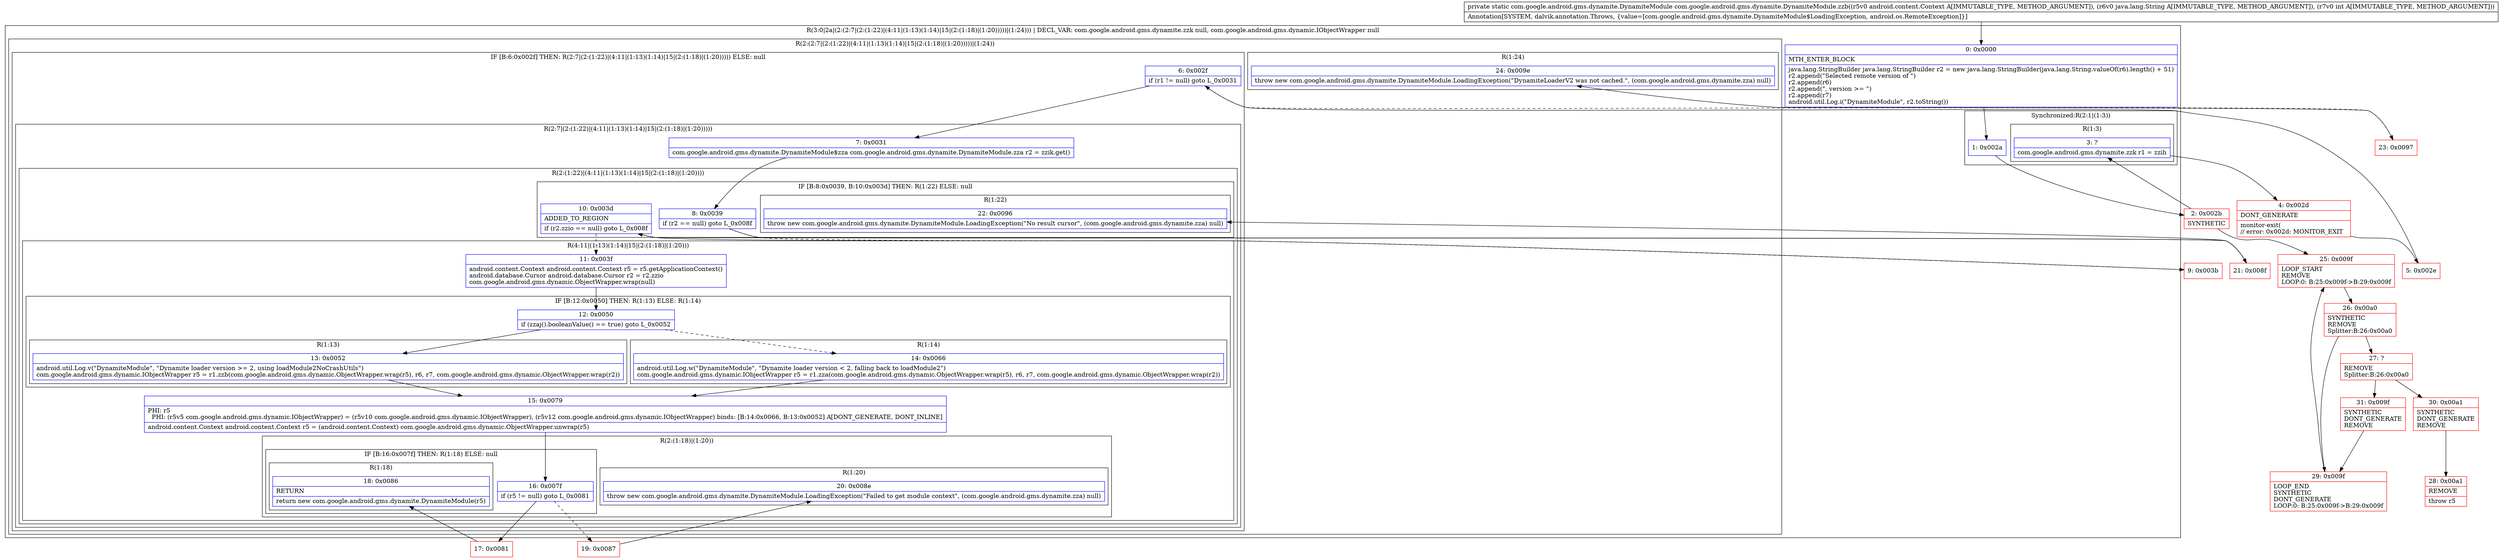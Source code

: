 digraph "CFG forcom.google.android.gms.dynamite.DynamiteModule.zzb(Landroid\/content\/Context;Ljava\/lang\/String;I)Lcom\/google\/android\/gms\/dynamite\/DynamiteModule;" {
subgraph cluster_Region_559155860 {
label = "R(3:0|2a|(2:(2:7|(2:(1:22)|(4:11|(1:13)(1:14)|15|(2:(1:18)|(1:20)))))|(1:24))) | DECL_VAR: com.google.android.gms.dynamite.zzk null, com.google.android.gms.dynamic.IObjectWrapper null\l";
node [shape=record,color=blue];
Node_0 [shape=record,label="{0\:\ 0x0000|MTH_ENTER_BLOCK\l|java.lang.StringBuilder java.lang.StringBuilder r2 = new java.lang.StringBuilder(java.lang.String.valueOf(r6).length() + 51)\lr2.append(\"Selected remote version of \")\lr2.append(r6)\lr2.append(\", version \>= \")\lr2.append(r7)\landroid.util.Log.i(\"DynamiteModule\", r2.toString())\l}"];
subgraph cluster_SynchronizedRegion_1357163772 {
label = "Synchronized:R(2:1|(1:3))";
node [shape=record,color=blue];
Node_1 [shape=record,label="{1\:\ 0x002a}"];
subgraph cluster_Region_1735553295 {
label = "R(1:3)";
node [shape=record,color=blue];
Node_3 [shape=record,label="{3\:\ ?|com.google.android.gms.dynamite.zzk r1 = zzih\l}"];
}
}
subgraph cluster_Region_1728003385 {
label = "R(2:(2:7|(2:(1:22)|(4:11|(1:13)(1:14)|15|(2:(1:18)|(1:20)))))|(1:24))";
node [shape=record,color=blue];
subgraph cluster_IfRegion_886966725 {
label = "IF [B:6:0x002f] THEN: R(2:7|(2:(1:22)|(4:11|(1:13)(1:14)|15|(2:(1:18)|(1:20))))) ELSE: null";
node [shape=record,color=blue];
Node_6 [shape=record,label="{6\:\ 0x002f|if (r1 != null) goto L_0x0031\l}"];
subgraph cluster_Region_1388525622 {
label = "R(2:7|(2:(1:22)|(4:11|(1:13)(1:14)|15|(2:(1:18)|(1:20)))))";
node [shape=record,color=blue];
Node_7 [shape=record,label="{7\:\ 0x0031|com.google.android.gms.dynamite.DynamiteModule$zza com.google.android.gms.dynamite.DynamiteModule.zza r2 = zzik.get()\l}"];
subgraph cluster_Region_2132096340 {
label = "R(2:(1:22)|(4:11|(1:13)(1:14)|15|(2:(1:18)|(1:20))))";
node [shape=record,color=blue];
subgraph cluster_IfRegion_379032458 {
label = "IF [B:8:0x0039, B:10:0x003d] THEN: R(1:22) ELSE: null";
node [shape=record,color=blue];
Node_8 [shape=record,label="{8\:\ 0x0039|if (r2 == null) goto L_0x008f\l}"];
Node_10 [shape=record,label="{10\:\ 0x003d|ADDED_TO_REGION\l|if (r2.zzio == null) goto L_0x008f\l}"];
subgraph cluster_Region_1821705768 {
label = "R(1:22)";
node [shape=record,color=blue];
Node_22 [shape=record,label="{22\:\ 0x0096|throw new com.google.android.gms.dynamite.DynamiteModule.LoadingException(\"No result cursor\", (com.google.android.gms.dynamite.zza) null)\l}"];
}
}
subgraph cluster_Region_1377224039 {
label = "R(4:11|(1:13)(1:14)|15|(2:(1:18)|(1:20)))";
node [shape=record,color=blue];
Node_11 [shape=record,label="{11\:\ 0x003f|android.content.Context android.content.Context r5 = r5.getApplicationContext()\landroid.database.Cursor android.database.Cursor r2 = r2.zzio\lcom.google.android.gms.dynamic.ObjectWrapper.wrap(null)\l}"];
subgraph cluster_IfRegion_434357258 {
label = "IF [B:12:0x0050] THEN: R(1:13) ELSE: R(1:14)";
node [shape=record,color=blue];
Node_12 [shape=record,label="{12\:\ 0x0050|if (zzaj().booleanValue() == true) goto L_0x0052\l}"];
subgraph cluster_Region_659317038 {
label = "R(1:13)";
node [shape=record,color=blue];
Node_13 [shape=record,label="{13\:\ 0x0052|android.util.Log.v(\"DynamiteModule\", \"Dynamite loader version \>= 2, using loadModule2NoCrashUtils\")\lcom.google.android.gms.dynamic.IObjectWrapper r5 = r1.zzb(com.google.android.gms.dynamic.ObjectWrapper.wrap(r5), r6, r7, com.google.android.gms.dynamic.ObjectWrapper.wrap(r2))\l}"];
}
subgraph cluster_Region_642637817 {
label = "R(1:14)";
node [shape=record,color=blue];
Node_14 [shape=record,label="{14\:\ 0x0066|android.util.Log.w(\"DynamiteModule\", \"Dynamite loader version \< 2, falling back to loadModule2\")\lcom.google.android.gms.dynamic.IObjectWrapper r5 = r1.zza(com.google.android.gms.dynamic.ObjectWrapper.wrap(r5), r6, r7, com.google.android.gms.dynamic.ObjectWrapper.wrap(r2))\l}"];
}
}
Node_15 [shape=record,label="{15\:\ 0x0079|PHI: r5 \l  PHI: (r5v5 com.google.android.gms.dynamic.IObjectWrapper) = (r5v10 com.google.android.gms.dynamic.IObjectWrapper), (r5v12 com.google.android.gms.dynamic.IObjectWrapper) binds: [B:14:0x0066, B:13:0x0052] A[DONT_GENERATE, DONT_INLINE]\l|android.content.Context android.content.Context r5 = (android.content.Context) com.google.android.gms.dynamic.ObjectWrapper.unwrap(r5)\l}"];
subgraph cluster_Region_116012282 {
label = "R(2:(1:18)|(1:20))";
node [shape=record,color=blue];
subgraph cluster_IfRegion_443316939 {
label = "IF [B:16:0x007f] THEN: R(1:18) ELSE: null";
node [shape=record,color=blue];
Node_16 [shape=record,label="{16\:\ 0x007f|if (r5 != null) goto L_0x0081\l}"];
subgraph cluster_Region_1369830200 {
label = "R(1:18)";
node [shape=record,color=blue];
Node_18 [shape=record,label="{18\:\ 0x0086|RETURN\l|return new com.google.android.gms.dynamite.DynamiteModule(r5)\l}"];
}
}
subgraph cluster_Region_1342377702 {
label = "R(1:20)";
node [shape=record,color=blue];
Node_20 [shape=record,label="{20\:\ 0x008e|throw new com.google.android.gms.dynamite.DynamiteModule.LoadingException(\"Failed to get module context\", (com.google.android.gms.dynamite.zza) null)\l}"];
}
}
}
}
}
}
subgraph cluster_Region_342095496 {
label = "R(1:24)";
node [shape=record,color=blue];
Node_24 [shape=record,label="{24\:\ 0x009e|throw new com.google.android.gms.dynamite.DynamiteModule.LoadingException(\"DynamiteLoaderV2 was not cached.\", (com.google.android.gms.dynamite.zza) null)\l}"];
}
}
}
Node_2 [shape=record,color=red,label="{2\:\ 0x002b|SYNTHETIC\l}"];
Node_4 [shape=record,color=red,label="{4\:\ 0x002d|DONT_GENERATE\l|monitor\-exit(\l\/\/ error: 0x002d: MONITOR_EXIT  \l}"];
Node_5 [shape=record,color=red,label="{5\:\ 0x002e}"];
Node_9 [shape=record,color=red,label="{9\:\ 0x003b}"];
Node_17 [shape=record,color=red,label="{17\:\ 0x0081}"];
Node_19 [shape=record,color=red,label="{19\:\ 0x0087}"];
Node_21 [shape=record,color=red,label="{21\:\ 0x008f}"];
Node_23 [shape=record,color=red,label="{23\:\ 0x0097}"];
Node_25 [shape=record,color=red,label="{25\:\ 0x009f|LOOP_START\lREMOVE\lLOOP:0: B:25:0x009f\-\>B:29:0x009f\l}"];
Node_26 [shape=record,color=red,label="{26\:\ 0x00a0|SYNTHETIC\lREMOVE\lSplitter:B:26:0x00a0\l}"];
Node_27 [shape=record,color=red,label="{27\:\ ?|REMOVE\lSplitter:B:26:0x00a0\l}"];
Node_28 [shape=record,color=red,label="{28\:\ 0x00a1|REMOVE\l|throw r5\l}"];
Node_29 [shape=record,color=red,label="{29\:\ 0x009f|LOOP_END\lSYNTHETIC\lDONT_GENERATE\lLOOP:0: B:25:0x009f\-\>B:29:0x009f\l}"];
Node_30 [shape=record,color=red,label="{30\:\ 0x00a1|SYNTHETIC\lDONT_GENERATE\lREMOVE\l}"];
Node_31 [shape=record,color=red,label="{31\:\ 0x009f|SYNTHETIC\lDONT_GENERATE\lREMOVE\l}"];
MethodNode[shape=record,label="{private static com.google.android.gms.dynamite.DynamiteModule com.google.android.gms.dynamite.DynamiteModule.zzb((r5v0 android.content.Context A[IMMUTABLE_TYPE, METHOD_ARGUMENT]), (r6v0 java.lang.String A[IMMUTABLE_TYPE, METHOD_ARGUMENT]), (r7v0 int A[IMMUTABLE_TYPE, METHOD_ARGUMENT]))  | Annotation[SYSTEM, dalvik.annotation.Throws, \{value=[com.google.android.gms.dynamite.DynamiteModule$LoadingException, android.os.RemoteException]\}]\l}"];
MethodNode -> Node_0;
Node_0 -> Node_1;
Node_1 -> Node_2;
Node_3 -> Node_4;
Node_6 -> Node_7;
Node_6 -> Node_23[style=dashed];
Node_7 -> Node_8;
Node_8 -> Node_9[style=dashed];
Node_8 -> Node_21;
Node_10 -> Node_11[style=dashed];
Node_10 -> Node_21;
Node_11 -> Node_12;
Node_12 -> Node_13;
Node_12 -> Node_14[style=dashed];
Node_13 -> Node_15;
Node_14 -> Node_15;
Node_15 -> Node_16;
Node_16 -> Node_17;
Node_16 -> Node_19[style=dashed];
Node_2 -> Node_3;
Node_2 -> Node_25;
Node_4 -> Node_5;
Node_5 -> Node_6;
Node_9 -> Node_10;
Node_17 -> Node_18;
Node_19 -> Node_20;
Node_21 -> Node_22;
Node_23 -> Node_24;
Node_25 -> Node_26;
Node_26 -> Node_27;
Node_26 -> Node_29;
Node_27 -> Node_30;
Node_27 -> Node_31;
Node_29 -> Node_25;
Node_30 -> Node_28;
Node_31 -> Node_29;
}

